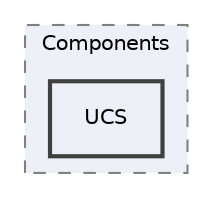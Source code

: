 digraph "Editor/UI/Components/UCS"
{
 // LATEX_PDF_SIZE
  edge [fontname="Helvetica",fontsize="10",labelfontname="Helvetica",labelfontsize="10"];
  node [fontname="Helvetica",fontsize="10",shape=record];
  compound=true
  subgraph clusterdir_923fa9d008c2aca82a70b1951296c9a0 {
    graph [ bgcolor="#edf0f7", pencolor="grey50", style="filled,dashed,", label="Components", fontname="Helvetica", fontsize="10", URL="dir_923fa9d008c2aca82a70b1951296c9a0.html"]
  dir_5824ef4ef714e740d5065ee613fef689 [shape=box, label="UCS", style="filled,bold,", fillcolor="#edf0f7", color="grey25", URL="dir_5824ef4ef714e740d5065ee613fef689.html"];
  }
}
